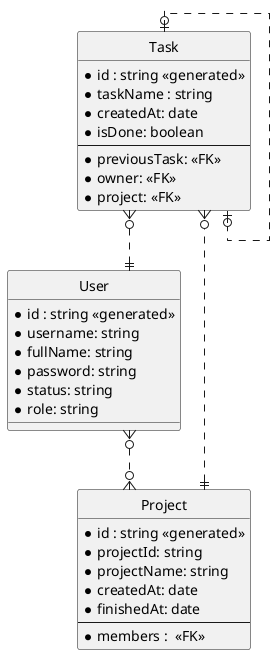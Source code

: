 @startuml ERD

' hide the spot
hide circle

' avoid problems with angled crows feet
skinparam linetype ortho

entity "Task" as task {
  *id : string <<generated>>
  *taskName : string
  *createdAt: date
  *isDone: boolean
  --
  *previousTask: <<FK>>
  *owner: <<FK>>
  *project: <<FK>>
}

entity "Project" as project {
  *id : string <<generated>>
  *projectId: string
  *projectName: string
  *createdAt: date
  *finishedAt: date
  --
  *members :  <<FK>>
}

entity "User" as user {
  *id : string <<generated>>
  *username: string
  *fullName: string
  *password: string
  *status: string
  *role: string
}

project||..o{ task
user }o..o{ project
task }o..|| user
task |o..o| task

@enduml
